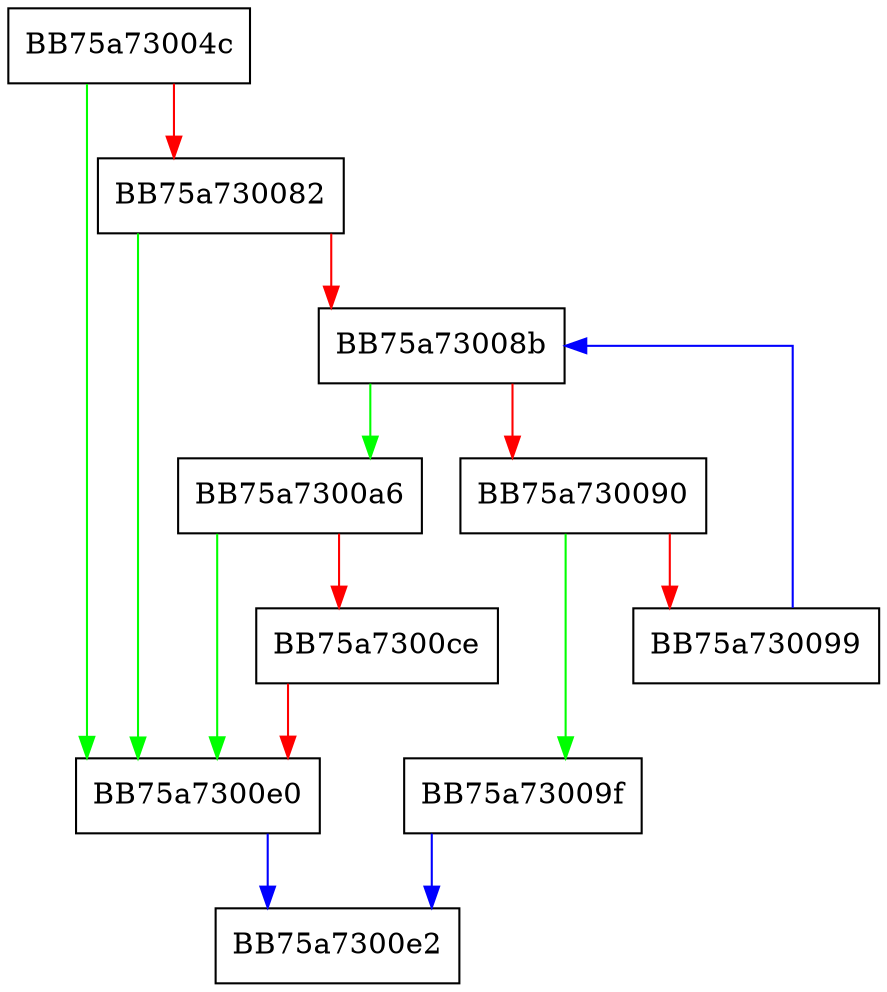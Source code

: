 digraph sqlite3VtabCallDestroy {
  node [shape="box"];
  graph [splines=ortho];
  BB75a73004c -> BB75a7300e0 [color="green"];
  BB75a73004c -> BB75a730082 [color="red"];
  BB75a730082 -> BB75a7300e0 [color="green"];
  BB75a730082 -> BB75a73008b [color="red"];
  BB75a73008b -> BB75a7300a6 [color="green"];
  BB75a73008b -> BB75a730090 [color="red"];
  BB75a730090 -> BB75a73009f [color="green"];
  BB75a730090 -> BB75a730099 [color="red"];
  BB75a730099 -> BB75a73008b [color="blue"];
  BB75a73009f -> BB75a7300e2 [color="blue"];
  BB75a7300a6 -> BB75a7300e0 [color="green"];
  BB75a7300a6 -> BB75a7300ce [color="red"];
  BB75a7300ce -> BB75a7300e0 [color="red"];
  BB75a7300e0 -> BB75a7300e2 [color="blue"];
}